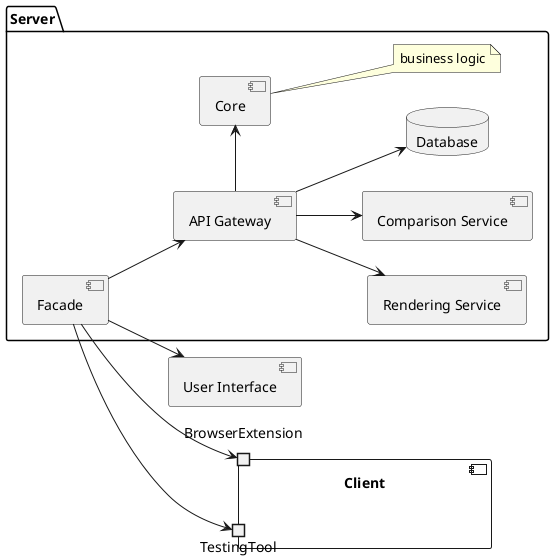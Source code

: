 @startuml


left to right direction

package "Server" {

  [Facade] 
  [API Gateway]
  [Rendering Service]
  [Core]
  [Comparison Service]
  [Facade] --> [API Gateway]
  [API Gateway] --> [Rendering Service]
  [API Gateway] -> [Core]
  [API Gateway] --> [Comparison Service]
  [API Gateway] --> Database

  note right of Core: business logic

  database "Database" {

  }
}

component Client {
  port TestingTool
  port BrowserExtension
}

[Facade] --> TestingTool
[Facade] --> BrowserExtension
[Facade] --> [User Interface]

@enduml

